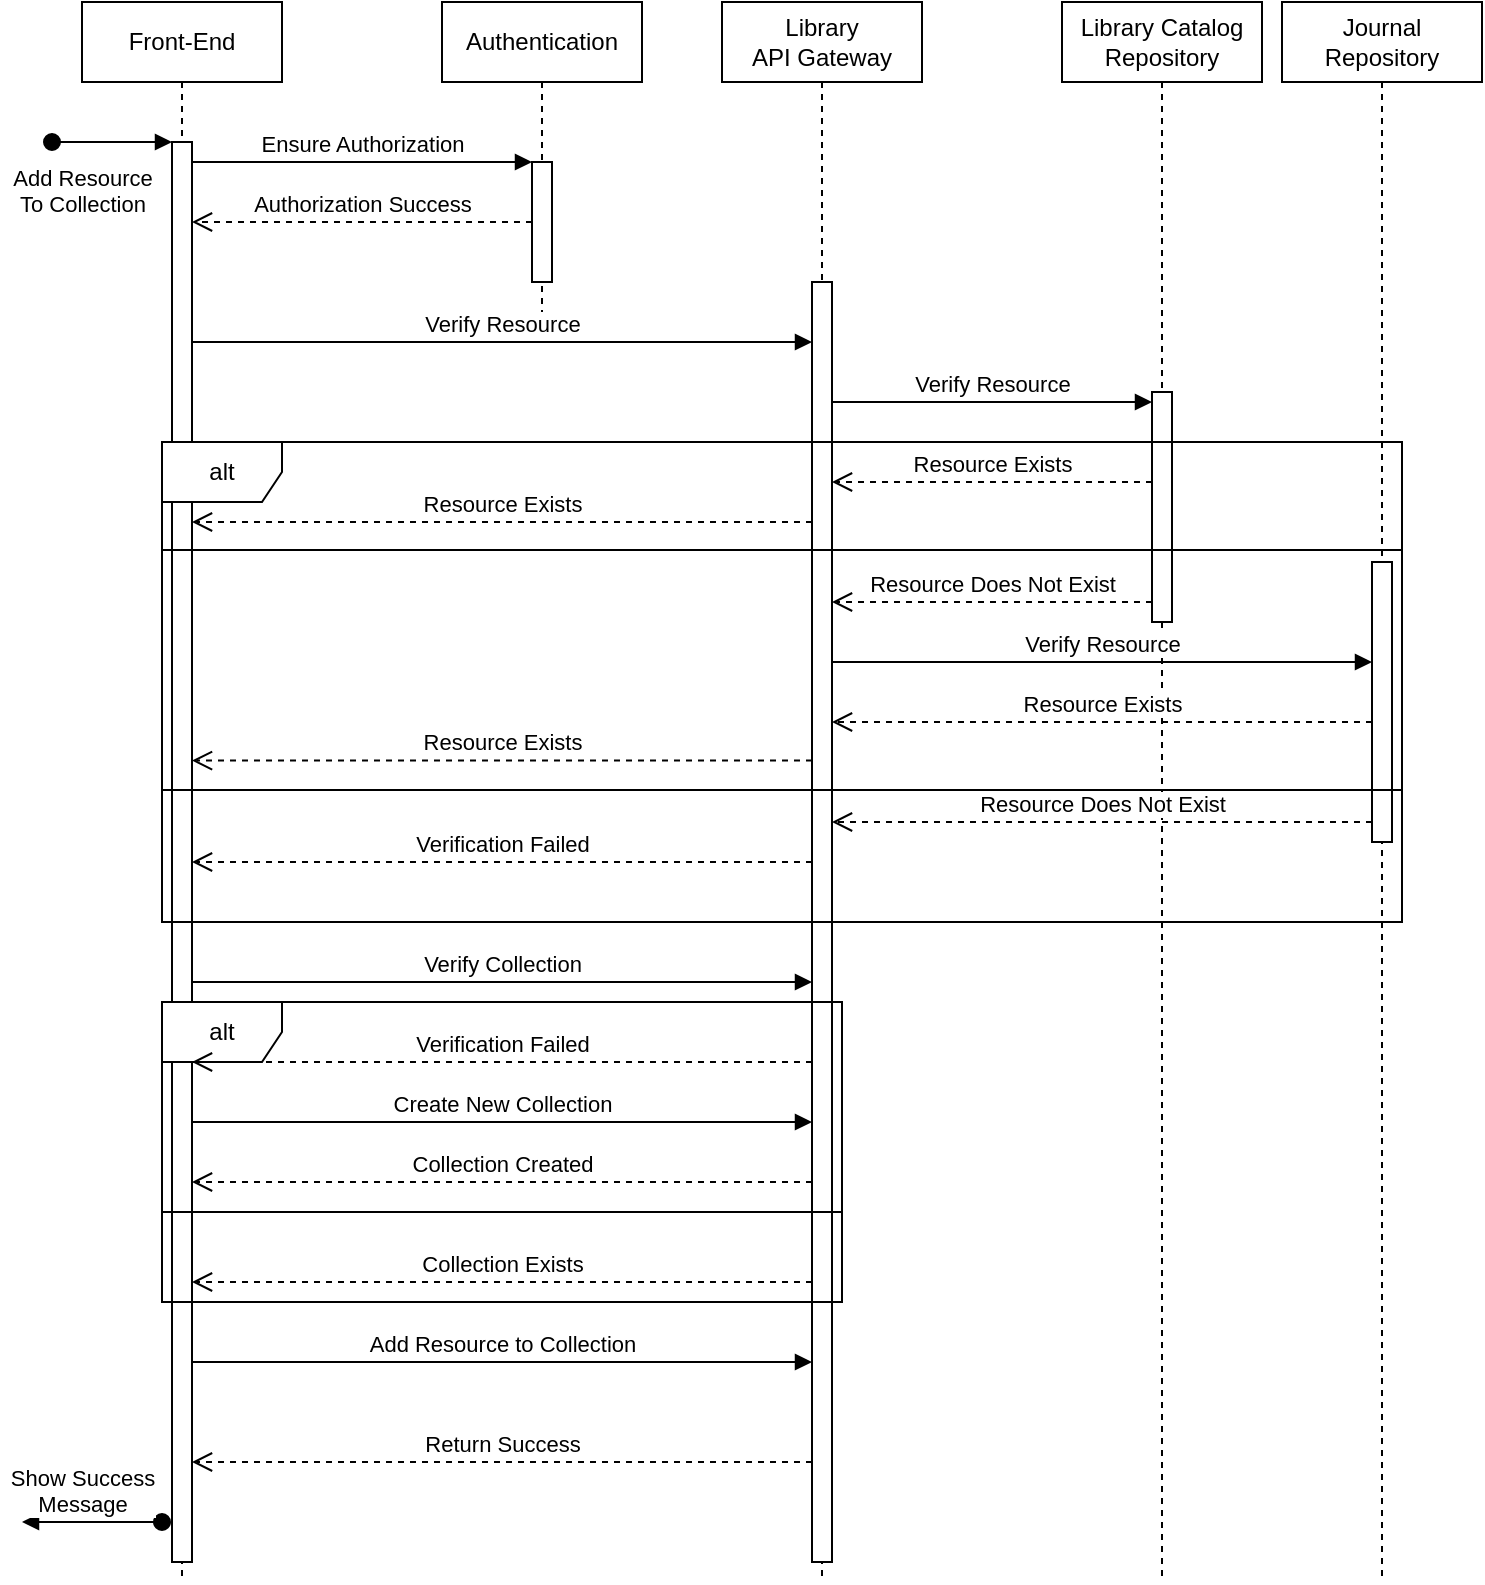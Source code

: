 <mxfile version="21.0.10"><diagram name="Page-1" id="2YBvvXClWsGukQMizWep"><mxGraphModel dx="989" dy="550" grid="1" gridSize="10" guides="1" tooltips="1" connect="1" arrows="1" fold="1" page="1" pageScale="1" pageWidth="850" pageHeight="1100" math="0" shadow="0"><root><mxCell id="0"/><mxCell id="1" parent="0"/><mxCell id="aM9ryv3xv72pqoxQDRHE-1" value="Front-End" style="shape=umlLifeline;perimeter=lifelinePerimeter;whiteSpace=wrap;html=1;container=0;dropTarget=0;collapsible=0;recursiveResize=0;outlineConnect=0;portConstraint=eastwest;newEdgeStyle={&quot;edgeStyle&quot;:&quot;elbowEdgeStyle&quot;,&quot;elbow&quot;:&quot;vertical&quot;,&quot;curved&quot;:0,&quot;rounded&quot;:0};" parent="1" vertex="1"><mxGeometry x="40" y="40" width="100" height="790" as="geometry"/></mxCell><mxCell id="aM9ryv3xv72pqoxQDRHE-2" value="" style="html=1;points=[];perimeter=orthogonalPerimeter;outlineConnect=0;targetShapes=umlLifeline;portConstraint=eastwest;newEdgeStyle={&quot;edgeStyle&quot;:&quot;elbowEdgeStyle&quot;,&quot;elbow&quot;:&quot;vertical&quot;,&quot;curved&quot;:0,&quot;rounded&quot;:0};" parent="aM9ryv3xv72pqoxQDRHE-1" vertex="1"><mxGeometry x="45" y="70" width="10" height="710" as="geometry"/></mxCell><mxCell id="aM9ryv3xv72pqoxQDRHE-3" value="&lt;div&gt;Add Resource&lt;/div&gt;&lt;div&gt;To Collection&lt;br&gt;&lt;/div&gt;" style="html=1;verticalAlign=bottom;startArrow=oval;endArrow=block;startSize=8;edgeStyle=elbowEdgeStyle;elbow=vertical;curved=0;rounded=0;" parent="aM9ryv3xv72pqoxQDRHE-1" target="aM9ryv3xv72pqoxQDRHE-2" edge="1"><mxGeometry x="-0.5" y="-40" relative="1" as="geometry"><mxPoint x="-15" y="70" as="sourcePoint"/><mxPoint as="offset"/></mxGeometry></mxCell><mxCell id="aM9ryv3xv72pqoxQDRHE-5" value="Authentication" style="shape=umlLifeline;perimeter=lifelinePerimeter;whiteSpace=wrap;html=1;container=0;dropTarget=0;collapsible=0;recursiveResize=0;outlineConnect=0;portConstraint=eastwest;newEdgeStyle={&quot;edgeStyle&quot;:&quot;elbowEdgeStyle&quot;,&quot;elbow&quot;:&quot;vertical&quot;,&quot;curved&quot;:0,&quot;rounded&quot;:0};" parent="1" vertex="1"><mxGeometry x="220" y="40" width="100" height="160" as="geometry"/></mxCell><mxCell id="aM9ryv3xv72pqoxQDRHE-6" value="" style="html=1;points=[];perimeter=orthogonalPerimeter;outlineConnect=0;targetShapes=umlLifeline;portConstraint=eastwest;newEdgeStyle={&quot;edgeStyle&quot;:&quot;elbowEdgeStyle&quot;,&quot;elbow&quot;:&quot;vertical&quot;,&quot;curved&quot;:0,&quot;rounded&quot;:0};" parent="aM9ryv3xv72pqoxQDRHE-5" vertex="1"><mxGeometry x="45" y="80" width="10" height="60" as="geometry"/></mxCell><mxCell id="aM9ryv3xv72pqoxQDRHE-7" value="Ensure Authorization" style="html=1;verticalAlign=bottom;endArrow=block;edgeStyle=elbowEdgeStyle;elbow=vertical;curved=0;rounded=0;" parent="1" source="aM9ryv3xv72pqoxQDRHE-2" target="aM9ryv3xv72pqoxQDRHE-6" edge="1"><mxGeometry relative="1" as="geometry"><mxPoint x="195" y="130" as="sourcePoint"/><Array as="points"><mxPoint x="180" y="120"/></Array></mxGeometry></mxCell><mxCell id="aM9ryv3xv72pqoxQDRHE-8" value="Authorization Success" style="html=1;verticalAlign=bottom;endArrow=open;dashed=1;endSize=8;edgeStyle=elbowEdgeStyle;elbow=vertical;curved=0;rounded=0;" parent="1" source="aM9ryv3xv72pqoxQDRHE-6" target="aM9ryv3xv72pqoxQDRHE-2" edge="1"><mxGeometry relative="1" as="geometry"><mxPoint x="195" y="205" as="targetPoint"/><Array as="points"><mxPoint x="190" y="150"/><mxPoint x="160" y="170"/><mxPoint x="190" y="280"/></Array></mxGeometry></mxCell><mxCell id="gLBqZt9fWjKXH9YBlMwT-1" value="&lt;div&gt;Library&lt;br&gt;&lt;/div&gt;&lt;div&gt;API Gateway&lt;br&gt;&lt;/div&gt;" style="shape=umlLifeline;perimeter=lifelinePerimeter;whiteSpace=wrap;html=1;container=0;dropTarget=0;collapsible=0;recursiveResize=0;outlineConnect=0;portConstraint=eastwest;newEdgeStyle={&quot;edgeStyle&quot;:&quot;elbowEdgeStyle&quot;,&quot;elbow&quot;:&quot;vertical&quot;,&quot;curved&quot;:0,&quot;rounded&quot;:0};" parent="1" vertex="1"><mxGeometry x="360" y="40" width="100" height="790" as="geometry"/></mxCell><mxCell id="gLBqZt9fWjKXH9YBlMwT-2" value="" style="html=1;points=[];perimeter=orthogonalPerimeter;outlineConnect=0;targetShapes=umlLifeline;portConstraint=eastwest;newEdgeStyle={&quot;edgeStyle&quot;:&quot;elbowEdgeStyle&quot;,&quot;elbow&quot;:&quot;vertical&quot;,&quot;curved&quot;:0,&quot;rounded&quot;:0};" parent="gLBqZt9fWjKXH9YBlMwT-1" vertex="1"><mxGeometry x="45" y="140" width="10" height="640" as="geometry"/></mxCell><mxCell id="gLBqZt9fWjKXH9YBlMwT-3" value="Verify Resource" style="html=1;verticalAlign=bottom;endArrow=block;edgeStyle=elbowEdgeStyle;elbow=vertical;curved=0;rounded=0;" parent="1" source="aM9ryv3xv72pqoxQDRHE-2" target="gLBqZt9fWjKXH9YBlMwT-2" edge="1"><mxGeometry relative="1" as="geometry"><mxPoint x="100" y="210" as="sourcePoint"/><Array as="points"><mxPoint x="185" y="210"/></Array><mxPoint x="270" y="210" as="targetPoint"/></mxGeometry></mxCell><mxCell id="gLBqZt9fWjKXH9YBlMwT-5" value="Resource Exists" style="html=1;verticalAlign=bottom;endArrow=open;dashed=1;endSize=8;edgeStyle=elbowEdgeStyle;elbow=vertical;curved=0;rounded=0;" parent="1" source="gLBqZt9fWjKXH9YBlMwT-2" target="aM9ryv3xv72pqoxQDRHE-2" edge="1"><mxGeometry relative="1" as="geometry"><mxPoint x="100" y="250" as="targetPoint"/><Array as="points"><mxPoint x="290" y="300"/><mxPoint x="270" y="300"/><mxPoint x="310" y="250"/><mxPoint x="330" y="300"/><mxPoint x="400" y="390"/><mxPoint x="320" y="370"/><mxPoint x="375" y="250"/><mxPoint x="345" y="270"/><mxPoint x="375" y="380"/></Array><mxPoint x="450" y="250" as="sourcePoint"/></mxGeometry></mxCell><mxCell id="gLBqZt9fWjKXH9YBlMwT-7" value="&lt;div&gt;Library Catalog&lt;/div&gt;&lt;div&gt;Repository&lt;br&gt;&lt;/div&gt;" style="shape=umlLifeline;perimeter=lifelinePerimeter;whiteSpace=wrap;html=1;container=0;dropTarget=0;collapsible=0;recursiveResize=0;outlineConnect=0;portConstraint=eastwest;newEdgeStyle={&quot;edgeStyle&quot;:&quot;elbowEdgeStyle&quot;,&quot;elbow&quot;:&quot;vertical&quot;,&quot;curved&quot;:0,&quot;rounded&quot;:0};" parent="1" vertex="1"><mxGeometry x="530" y="40" width="100" height="790" as="geometry"/></mxCell><mxCell id="gLBqZt9fWjKXH9YBlMwT-8" value="" style="html=1;points=[];perimeter=orthogonalPerimeter;outlineConnect=0;targetShapes=umlLifeline;portConstraint=eastwest;newEdgeStyle={&quot;edgeStyle&quot;:&quot;elbowEdgeStyle&quot;,&quot;elbow&quot;:&quot;vertical&quot;,&quot;curved&quot;:0,&quot;rounded&quot;:0};" parent="gLBqZt9fWjKXH9YBlMwT-7" vertex="1"><mxGeometry x="45" y="195" width="10" height="115" as="geometry"/></mxCell><mxCell id="g8CDSVpVBfzrjWr7vrEJ-5" value="Return Success" style="html=1;verticalAlign=bottom;endArrow=open;dashed=1;endSize=8;edgeStyle=elbowEdgeStyle;elbow=vertical;curved=0;rounded=0;" parent="1" source="gLBqZt9fWjKXH9YBlMwT-2" target="aM9ryv3xv72pqoxQDRHE-2" edge="1"><mxGeometry relative="1" as="geometry"><mxPoint x="90" y="490" as="targetPoint"/><Array as="points"><mxPoint x="300" y="770"/><mxPoint x="160" y="810"/><mxPoint x="330" y="530"/><mxPoint x="395" y="580"/><mxPoint x="315" y="560"/><mxPoint x="370" y="440"/><mxPoint x="340" y="460"/><mxPoint x="370" y="570"/></Array><mxPoint x="400" y="490" as="sourcePoint"/></mxGeometry></mxCell><mxCell id="g8CDSVpVBfzrjWr7vrEJ-6" value="&lt;div&gt;Show Success&lt;/div&gt;&lt;div&gt;Message&lt;br&gt;&lt;/div&gt;" style="html=1;verticalAlign=bottom;startArrow=oval;endArrow=block;startSize=8;edgeStyle=elbowEdgeStyle;elbow=vertical;curved=0;rounded=0;" parent="1" edge="1"><mxGeometry x="0.143" relative="1" as="geometry"><mxPoint x="80" y="800" as="sourcePoint"/><mxPoint x="10" y="800" as="targetPoint"/><mxPoint as="offset"/><Array as="points"><mxPoint x="70" y="800"/></Array></mxGeometry></mxCell><mxCell id="EuGabbhW949VQpvGu3KX-1" value="&lt;div&gt;Journal&lt;/div&gt;&lt;div&gt;Repository&lt;br&gt;&lt;/div&gt;" style="shape=umlLifeline;perimeter=lifelinePerimeter;whiteSpace=wrap;html=1;container=0;dropTarget=0;collapsible=0;recursiveResize=0;outlineConnect=0;portConstraint=eastwest;newEdgeStyle={&quot;edgeStyle&quot;:&quot;elbowEdgeStyle&quot;,&quot;elbow&quot;:&quot;vertical&quot;,&quot;curved&quot;:0,&quot;rounded&quot;:0};" vertex="1" parent="1"><mxGeometry x="640" y="40" width="100" height="790" as="geometry"/></mxCell><mxCell id="EuGabbhW949VQpvGu3KX-2" value="" style="html=1;points=[];perimeter=orthogonalPerimeter;outlineConnect=0;targetShapes=umlLifeline;portConstraint=eastwest;newEdgeStyle={&quot;edgeStyle&quot;:&quot;elbowEdgeStyle&quot;,&quot;elbow&quot;:&quot;vertical&quot;,&quot;curved&quot;:0,&quot;rounded&quot;:0};" vertex="1" parent="EuGabbhW949VQpvGu3KX-1"><mxGeometry x="45" y="280" width="10" height="140" as="geometry"/></mxCell><mxCell id="EuGabbhW949VQpvGu3KX-3" value="alt" style="shape=umlFrame;whiteSpace=wrap;html=1;pointerEvents=0;" vertex="1" parent="1"><mxGeometry x="80" y="260" width="620" height="240" as="geometry"/></mxCell><mxCell id="EuGabbhW949VQpvGu3KX-4" value="Resource Exists" style="html=1;verticalAlign=bottom;endArrow=open;dashed=1;endSize=8;edgeStyle=elbowEdgeStyle;elbow=vertical;curved=0;rounded=0;" edge="1" parent="1" source="gLBqZt9fWjKXH9YBlMwT-8" target="gLBqZt9fWjKXH9YBlMwT-2"><mxGeometry relative="1" as="geometry"><mxPoint x="410" y="240" as="targetPoint"/><Array as="points"><mxPoint x="540" y="280"/><mxPoint x="505" y="240"/><mxPoint x="475" y="260"/><mxPoint x="505" y="370"/></Array><mxPoint x="580" y="240" as="sourcePoint"/></mxGeometry></mxCell><mxCell id="EuGabbhW949VQpvGu3KX-5" value="Verify Resource" style="html=1;verticalAlign=bottom;endArrow=block;edgeStyle=elbowEdgeStyle;elbow=vertical;curved=0;rounded=0;" edge="1" parent="1" source="gLBqZt9fWjKXH9YBlMwT-2" target="gLBqZt9fWjKXH9YBlMwT-8"><mxGeometry relative="1" as="geometry"><mxPoint x="410" y="240" as="sourcePoint"/><Array as="points"><mxPoint x="495" y="240"/></Array><mxPoint x="580" y="240" as="targetPoint"/></mxGeometry></mxCell><mxCell id="EuGabbhW949VQpvGu3KX-6" value="" style="line;strokeWidth=1;fillColor=none;align=left;verticalAlign=middle;spacingTop=-1;spacingLeft=3;spacingRight=3;rotatable=0;labelPosition=right;points=[];portConstraint=eastwest;strokeColor=inherit;" vertex="1" parent="1"><mxGeometry x="80" y="310" width="620" height="8" as="geometry"/></mxCell><mxCell id="EuGabbhW949VQpvGu3KX-7" value="Resource Does Not Exist" style="html=1;verticalAlign=bottom;endArrow=open;dashed=1;endSize=8;edgeStyle=elbowEdgeStyle;elbow=vertical;curved=0;rounded=0;" edge="1" parent="1" source="gLBqZt9fWjKXH9YBlMwT-8" target="gLBqZt9fWjKXH9YBlMwT-2"><mxGeometry relative="1" as="geometry"><mxPoint x="410" y="340" as="targetPoint"/><Array as="points"><mxPoint x="535" y="340"/><mxPoint x="500" y="300"/><mxPoint x="470" y="320"/><mxPoint x="500" y="430"/></Array><mxPoint x="570" y="340" as="sourcePoint"/></mxGeometry></mxCell><mxCell id="EuGabbhW949VQpvGu3KX-8" value="Verify Resource" style="html=1;verticalAlign=bottom;endArrow=block;edgeStyle=elbowEdgeStyle;elbow=vertical;curved=0;rounded=0;" edge="1" parent="1" source="gLBqZt9fWjKXH9YBlMwT-2" target="EuGabbhW949VQpvGu3KX-2"><mxGeometry relative="1" as="geometry"><mxPoint x="420" y="370" as="sourcePoint"/><Array as="points"><mxPoint x="490" y="370"/></Array><mxPoint x="570" y="370" as="targetPoint"/></mxGeometry></mxCell><mxCell id="EuGabbhW949VQpvGu3KX-9" value="Resource Exists" style="html=1;verticalAlign=bottom;endArrow=open;dashed=1;endSize=8;edgeStyle=elbowEdgeStyle;elbow=vertical;curved=0;rounded=0;" edge="1" parent="1" source="EuGabbhW949VQpvGu3KX-2" target="gLBqZt9fWjKXH9YBlMwT-2"><mxGeometry relative="1" as="geometry"><mxPoint x="520" y="400" as="targetPoint"/><Array as="points"><mxPoint x="510" y="400"/><mxPoint x="690" y="400"/><mxPoint x="610" y="360"/><mxPoint x="580" y="380"/><mxPoint x="610" y="490"/></Array><mxPoint x="680" y="400" as="sourcePoint"/></mxGeometry></mxCell><mxCell id="EuGabbhW949VQpvGu3KX-10" value="" style="line;strokeWidth=1;fillColor=none;align=left;verticalAlign=middle;spacingTop=-1;spacingLeft=3;spacingRight=3;rotatable=0;labelPosition=right;points=[];portConstraint=eastwest;strokeColor=inherit;" vertex="1" parent="1"><mxGeometry x="80" y="430" width="620" height="8" as="geometry"/></mxCell><mxCell id="EuGabbhW949VQpvGu3KX-11" value="Resource Exists" style="html=1;verticalAlign=bottom;endArrow=open;dashed=1;endSize=8;edgeStyle=elbowEdgeStyle;elbow=vertical;curved=0;rounded=0;" edge="1" parent="1" source="gLBqZt9fWjKXH9YBlMwT-2" target="aM9ryv3xv72pqoxQDRHE-2"><mxGeometry relative="1" as="geometry"><mxPoint x="100" y="419.31" as="targetPoint"/><Array as="points"><mxPoint x="295" y="419.31"/><mxPoint x="275" y="419.31"/><mxPoint x="315" y="369.31"/><mxPoint x="335" y="419.31"/><mxPoint x="405" y="509.31"/><mxPoint x="325" y="489.31"/><mxPoint x="380" y="369.31"/><mxPoint x="350" y="389.31"/><mxPoint x="380" y="499.31"/></Array><mxPoint x="410" y="419.31" as="sourcePoint"/></mxGeometry></mxCell><mxCell id="EuGabbhW949VQpvGu3KX-12" value="Resource Does Not Exist" style="html=1;verticalAlign=bottom;endArrow=open;dashed=1;endSize=8;edgeStyle=elbowEdgeStyle;elbow=vertical;curved=0;rounded=0;" edge="1" parent="1" source="EuGabbhW949VQpvGu3KX-2" target="gLBqZt9fWjKXH9YBlMwT-2"><mxGeometry relative="1" as="geometry"><mxPoint x="410" y="440" as="targetPoint"/><Array as="points"><mxPoint x="520" y="450"/><mxPoint x="505" y="440"/><mxPoint x="685" y="440"/><mxPoint x="605" y="400"/><mxPoint x="575" y="420"/><mxPoint x="605" y="530"/></Array><mxPoint x="680" y="440" as="sourcePoint"/></mxGeometry></mxCell><mxCell id="EuGabbhW949VQpvGu3KX-13" value="Verification Failed" style="html=1;verticalAlign=bottom;endArrow=open;dashed=1;endSize=8;edgeStyle=elbowEdgeStyle;elbow=vertical;curved=0;rounded=0;" edge="1" parent="1" source="gLBqZt9fWjKXH9YBlMwT-2" target="aM9ryv3xv72pqoxQDRHE-2"><mxGeometry relative="1" as="geometry"><mxPoint x="90" y="470" as="targetPoint"/><Array as="points"><mxPoint x="370" y="470"/><mxPoint x="270" y="470.31"/><mxPoint x="310" y="420.31"/><mxPoint x="330" y="470.31"/><mxPoint x="400" y="560.31"/><mxPoint x="320" y="540.31"/><mxPoint x="375" y="420.31"/><mxPoint x="345" y="440.31"/><mxPoint x="375" y="550.31"/></Array><mxPoint x="400" y="470" as="sourcePoint"/></mxGeometry></mxCell><mxCell id="EuGabbhW949VQpvGu3KX-14" value="Verify Collection" style="html=1;verticalAlign=bottom;endArrow=block;edgeStyle=elbowEdgeStyle;elbow=vertical;curved=0;rounded=0;" edge="1" parent="1" source="aM9ryv3xv72pqoxQDRHE-2" target="gLBqZt9fWjKXH9YBlMwT-2"><mxGeometry relative="1" as="geometry"><mxPoint x="90" y="530" as="sourcePoint"/><Array as="points"><mxPoint x="180" y="530"/></Array><mxPoint x="400" y="530" as="targetPoint"/></mxGeometry></mxCell><mxCell id="EuGabbhW949VQpvGu3KX-15" value="alt" style="shape=umlFrame;whiteSpace=wrap;html=1;pointerEvents=0;" vertex="1" parent="1"><mxGeometry x="80" y="540" width="340" height="150" as="geometry"/></mxCell><mxCell id="EuGabbhW949VQpvGu3KX-16" value="Verification Failed" style="html=1;verticalAlign=bottom;endArrow=open;dashed=1;endSize=8;edgeStyle=elbowEdgeStyle;elbow=vertical;curved=0;rounded=0;" edge="1" parent="1"><mxGeometry relative="1" as="geometry"><mxPoint x="95" y="570" as="targetPoint"/><Array as="points"><mxPoint x="370" y="570"/><mxPoint x="270" y="570.31"/><mxPoint x="310" y="520.31"/><mxPoint x="330" y="570.31"/><mxPoint x="400" y="660.31"/><mxPoint x="320" y="640.31"/><mxPoint x="375" y="520.31"/><mxPoint x="345" y="540.31"/><mxPoint x="375" y="650.31"/></Array><mxPoint x="405" y="570" as="sourcePoint"/></mxGeometry></mxCell><mxCell id="EuGabbhW949VQpvGu3KX-17" value="Create New Collection" style="html=1;verticalAlign=bottom;endArrow=block;edgeStyle=elbowEdgeStyle;elbow=vertical;curved=0;rounded=0;" edge="1" parent="1" source="aM9ryv3xv72pqoxQDRHE-2" target="gLBqZt9fWjKXH9YBlMwT-2"><mxGeometry relative="1" as="geometry"><mxPoint x="90" y="600" as="sourcePoint"/><Array as="points"><mxPoint x="175" y="600"/></Array><mxPoint x="400" y="600" as="targetPoint"/></mxGeometry></mxCell><mxCell id="EuGabbhW949VQpvGu3KX-18" value="Collection Created" style="html=1;verticalAlign=bottom;endArrow=open;dashed=1;endSize=8;edgeStyle=elbowEdgeStyle;elbow=vertical;curved=0;rounded=0;" edge="1" parent="1"><mxGeometry relative="1" as="geometry"><mxPoint x="95" y="630" as="targetPoint"/><Array as="points"><mxPoint x="370" y="630"/><mxPoint x="270" y="630.31"/><mxPoint x="310" y="580.31"/><mxPoint x="330" y="630.31"/><mxPoint x="400" y="720.31"/><mxPoint x="320" y="700.31"/><mxPoint x="375" y="580.31"/><mxPoint x="345" y="600.31"/><mxPoint x="375" y="710.31"/></Array><mxPoint x="405" y="630" as="sourcePoint"/></mxGeometry></mxCell><mxCell id="EuGabbhW949VQpvGu3KX-19" value="" style="line;strokeWidth=1;fillColor=none;align=left;verticalAlign=middle;spacingTop=-1;spacingLeft=3;spacingRight=3;rotatable=0;labelPosition=right;points=[];portConstraint=eastwest;strokeColor=inherit;" vertex="1" parent="1"><mxGeometry x="80" y="641" width="340" height="8" as="geometry"/></mxCell><mxCell id="EuGabbhW949VQpvGu3KX-20" value="Collection Exists" style="html=1;verticalAlign=bottom;endArrow=open;dashed=1;endSize=8;edgeStyle=elbowEdgeStyle;elbow=vertical;curved=0;rounded=0;" edge="1" parent="1"><mxGeometry relative="1" as="geometry"><mxPoint x="95" y="680" as="targetPoint"/><Array as="points"><mxPoint x="370" y="680"/><mxPoint x="270" y="680.31"/><mxPoint x="310" y="630.31"/><mxPoint x="330" y="680.31"/><mxPoint x="400" y="770.31"/><mxPoint x="320" y="750.31"/><mxPoint x="375" y="630.31"/><mxPoint x="345" y="650.31"/><mxPoint x="375" y="760.31"/></Array><mxPoint x="405" y="680" as="sourcePoint"/></mxGeometry></mxCell><mxCell id="EuGabbhW949VQpvGu3KX-21" value="Add Resource to Collection" style="html=1;verticalAlign=bottom;endArrow=block;edgeStyle=elbowEdgeStyle;elbow=vertical;curved=0;rounded=0;" edge="1" parent="1"><mxGeometry relative="1" as="geometry"><mxPoint x="95" y="720" as="sourcePoint"/><Array as="points"><mxPoint x="180" y="720"/></Array><mxPoint x="405" y="720" as="targetPoint"/></mxGeometry></mxCell></root></mxGraphModel></diagram></mxfile>